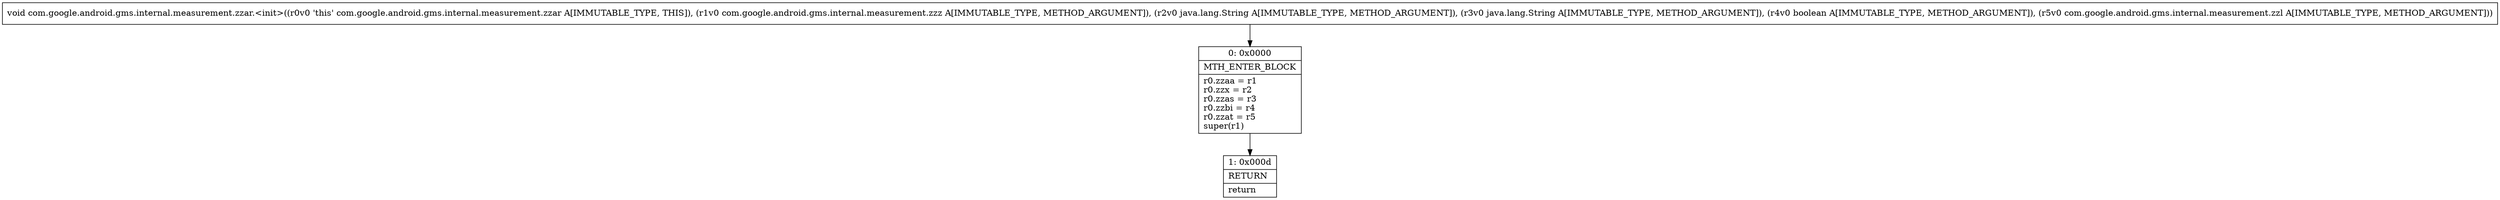 digraph "CFG forcom.google.android.gms.internal.measurement.zzar.\<init\>(Lcom\/google\/android\/gms\/internal\/measurement\/zzz;Ljava\/lang\/String;Ljava\/lang\/String;ZLcom\/google\/android\/gms\/internal\/measurement\/zzl;)V" {
Node_0 [shape=record,label="{0\:\ 0x0000|MTH_ENTER_BLOCK\l|r0.zzaa = r1\lr0.zzx = r2\lr0.zzas = r3\lr0.zzbi = r4\lr0.zzat = r5\lsuper(r1)\l}"];
Node_1 [shape=record,label="{1\:\ 0x000d|RETURN\l|return\l}"];
MethodNode[shape=record,label="{void com.google.android.gms.internal.measurement.zzar.\<init\>((r0v0 'this' com.google.android.gms.internal.measurement.zzar A[IMMUTABLE_TYPE, THIS]), (r1v0 com.google.android.gms.internal.measurement.zzz A[IMMUTABLE_TYPE, METHOD_ARGUMENT]), (r2v0 java.lang.String A[IMMUTABLE_TYPE, METHOD_ARGUMENT]), (r3v0 java.lang.String A[IMMUTABLE_TYPE, METHOD_ARGUMENT]), (r4v0 boolean A[IMMUTABLE_TYPE, METHOD_ARGUMENT]), (r5v0 com.google.android.gms.internal.measurement.zzl A[IMMUTABLE_TYPE, METHOD_ARGUMENT])) }"];
MethodNode -> Node_0;
Node_0 -> Node_1;
}

